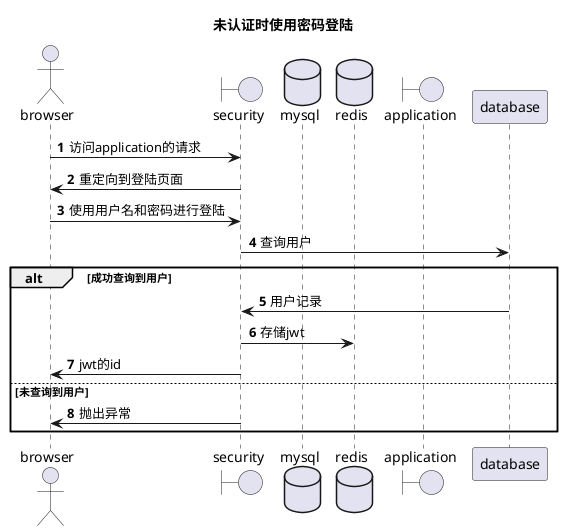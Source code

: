 @startuml
'https://plantuml.com/sequence-diagram
title 未认证时使用密码登陆

autonumber
actor browser
boundary security
database mysql
database redis
boundary application

browser-> security: 访问application的请求
security-> browser: 重定向到登陆页面
browser->security: 使用用户名和密码进行登陆
security->database: 查询用户
alt 成功查询到用户
database-> security: 用户记录
security->redis: 存储jwt
security->browser : jwt的id
else 未查询到用户
security->browser: 抛出异常
end
@enduml